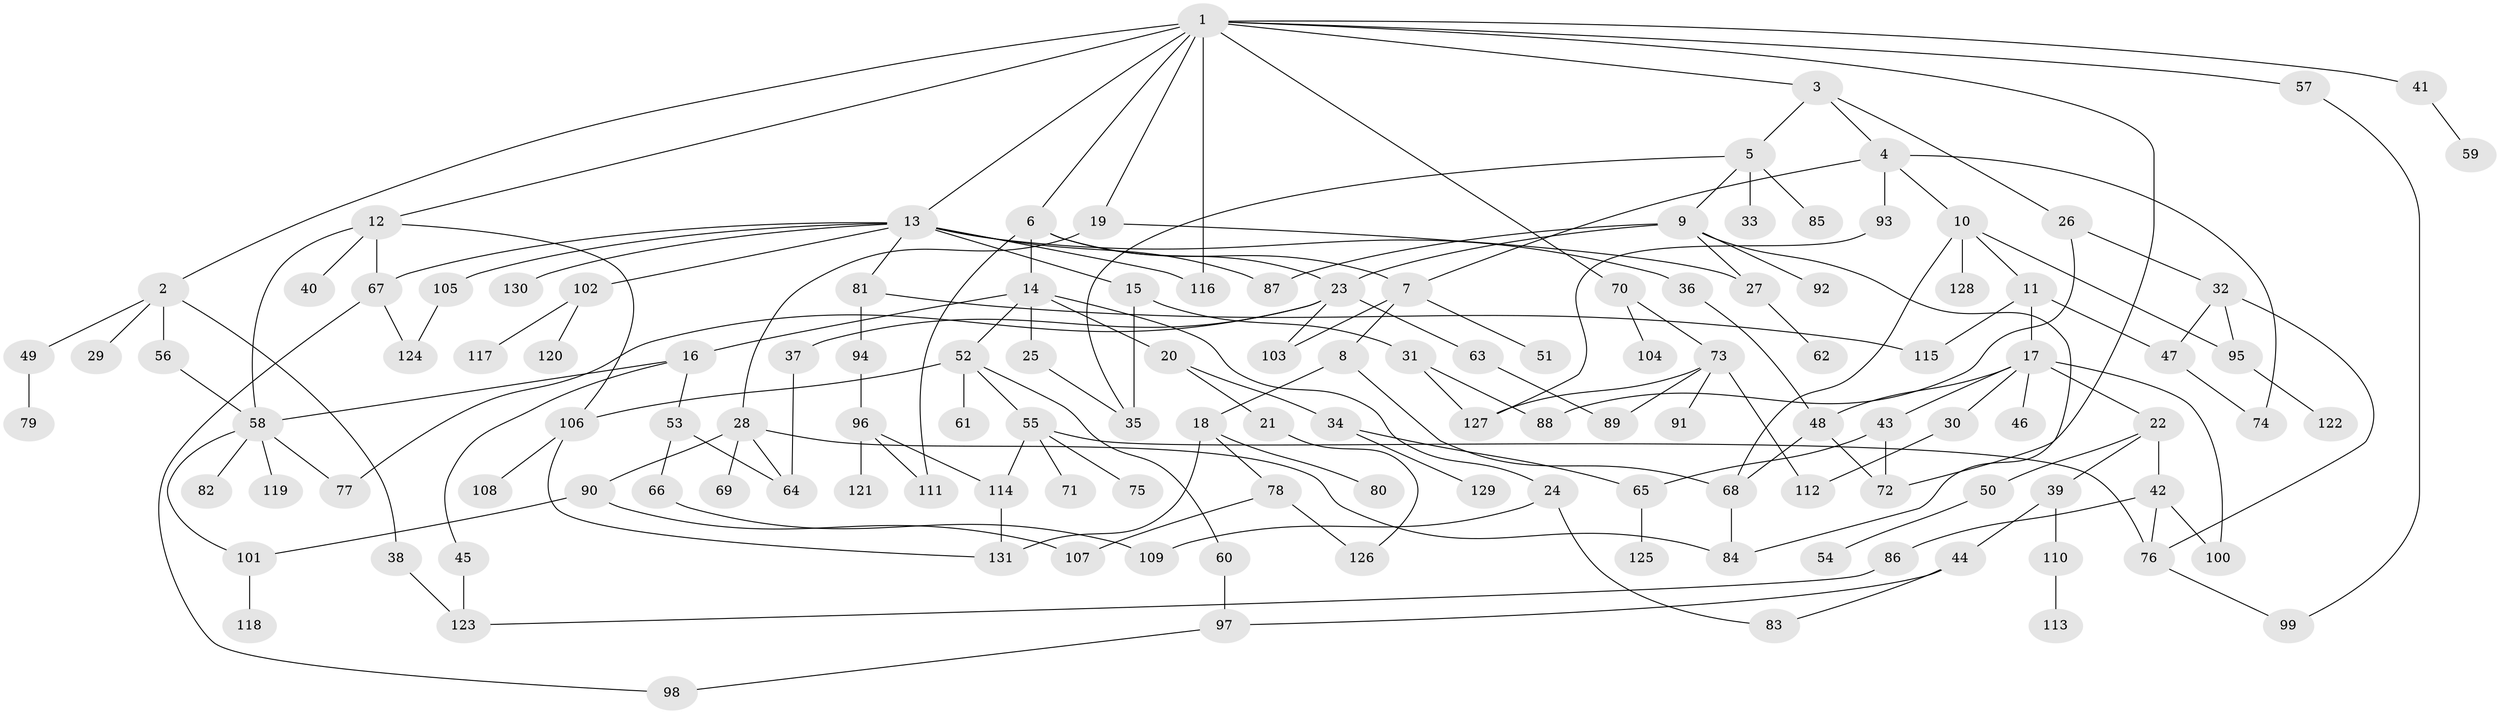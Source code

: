 // Generated by graph-tools (version 1.1) at 2025/42/03/09/25 04:42:32]
// undirected, 131 vertices, 180 edges
graph export_dot {
graph [start="1"]
  node [color=gray90,style=filled];
  1;
  2;
  3;
  4;
  5;
  6;
  7;
  8;
  9;
  10;
  11;
  12;
  13;
  14;
  15;
  16;
  17;
  18;
  19;
  20;
  21;
  22;
  23;
  24;
  25;
  26;
  27;
  28;
  29;
  30;
  31;
  32;
  33;
  34;
  35;
  36;
  37;
  38;
  39;
  40;
  41;
  42;
  43;
  44;
  45;
  46;
  47;
  48;
  49;
  50;
  51;
  52;
  53;
  54;
  55;
  56;
  57;
  58;
  59;
  60;
  61;
  62;
  63;
  64;
  65;
  66;
  67;
  68;
  69;
  70;
  71;
  72;
  73;
  74;
  75;
  76;
  77;
  78;
  79;
  80;
  81;
  82;
  83;
  84;
  85;
  86;
  87;
  88;
  89;
  90;
  91;
  92;
  93;
  94;
  95;
  96;
  97;
  98;
  99;
  100;
  101;
  102;
  103;
  104;
  105;
  106;
  107;
  108;
  109;
  110;
  111;
  112;
  113;
  114;
  115;
  116;
  117;
  118;
  119;
  120;
  121;
  122;
  123;
  124;
  125;
  126;
  127;
  128;
  129;
  130;
  131;
  1 -- 2;
  1 -- 3;
  1 -- 6;
  1 -- 12;
  1 -- 13;
  1 -- 19;
  1 -- 41;
  1 -- 57;
  1 -- 70;
  1 -- 116;
  1 -- 72;
  2 -- 29;
  2 -- 38;
  2 -- 49;
  2 -- 56;
  3 -- 4;
  3 -- 5;
  3 -- 26;
  4 -- 10;
  4 -- 74;
  4 -- 93;
  4 -- 7;
  5 -- 9;
  5 -- 33;
  5 -- 85;
  5 -- 35;
  6 -- 7;
  6 -- 14;
  6 -- 23;
  6 -- 111;
  7 -- 8;
  7 -- 51;
  7 -- 103;
  8 -- 18;
  8 -- 68;
  9 -- 23;
  9 -- 27;
  9 -- 87;
  9 -- 92;
  9 -- 84;
  10 -- 11;
  10 -- 95;
  10 -- 128;
  10 -- 68;
  11 -- 17;
  11 -- 47;
  11 -- 115;
  12 -- 40;
  12 -- 67;
  12 -- 58;
  12 -- 106;
  13 -- 15;
  13 -- 36;
  13 -- 81;
  13 -- 102;
  13 -- 105;
  13 -- 130;
  13 -- 116;
  13 -- 87;
  13 -- 67;
  14 -- 16;
  14 -- 20;
  14 -- 24;
  14 -- 25;
  14 -- 52;
  15 -- 31;
  15 -- 35;
  16 -- 45;
  16 -- 53;
  16 -- 58;
  17 -- 22;
  17 -- 30;
  17 -- 43;
  17 -- 46;
  17 -- 100;
  17 -- 48;
  18 -- 78;
  18 -- 80;
  18 -- 131;
  19 -- 28;
  19 -- 27;
  20 -- 21;
  20 -- 34;
  21 -- 126;
  22 -- 39;
  22 -- 42;
  22 -- 50;
  23 -- 37;
  23 -- 63;
  23 -- 103;
  23 -- 77;
  24 -- 109;
  24 -- 83;
  25 -- 35;
  26 -- 32;
  26 -- 88;
  27 -- 62;
  28 -- 69;
  28 -- 90;
  28 -- 64;
  28 -- 84;
  30 -- 112;
  31 -- 88;
  31 -- 127;
  32 -- 76;
  32 -- 47;
  32 -- 95;
  34 -- 65;
  34 -- 129;
  36 -- 48;
  37 -- 64;
  38 -- 123;
  39 -- 44;
  39 -- 110;
  41 -- 59;
  42 -- 86;
  42 -- 100;
  42 -- 76;
  43 -- 72;
  43 -- 65;
  44 -- 83;
  44 -- 97;
  45 -- 123;
  47 -- 74;
  48 -- 68;
  48 -- 72;
  49 -- 79;
  50 -- 54;
  52 -- 55;
  52 -- 60;
  52 -- 61;
  52 -- 106;
  53 -- 64;
  53 -- 66;
  55 -- 71;
  55 -- 75;
  55 -- 114;
  55 -- 76;
  56 -- 58;
  57 -- 99;
  58 -- 77;
  58 -- 82;
  58 -- 119;
  58 -- 101;
  60 -- 97;
  63 -- 89;
  65 -- 125;
  66 -- 109;
  67 -- 98;
  67 -- 124;
  68 -- 84;
  70 -- 73;
  70 -- 104;
  73 -- 89;
  73 -- 91;
  73 -- 112;
  73 -- 127;
  76 -- 99;
  78 -- 107;
  78 -- 126;
  81 -- 94;
  81 -- 115;
  86 -- 123;
  90 -- 101;
  90 -- 107;
  93 -- 127;
  94 -- 96;
  95 -- 122;
  96 -- 111;
  96 -- 121;
  96 -- 114;
  97 -- 98;
  101 -- 118;
  102 -- 117;
  102 -- 120;
  105 -- 124;
  106 -- 108;
  106 -- 131;
  110 -- 113;
  114 -- 131;
}
